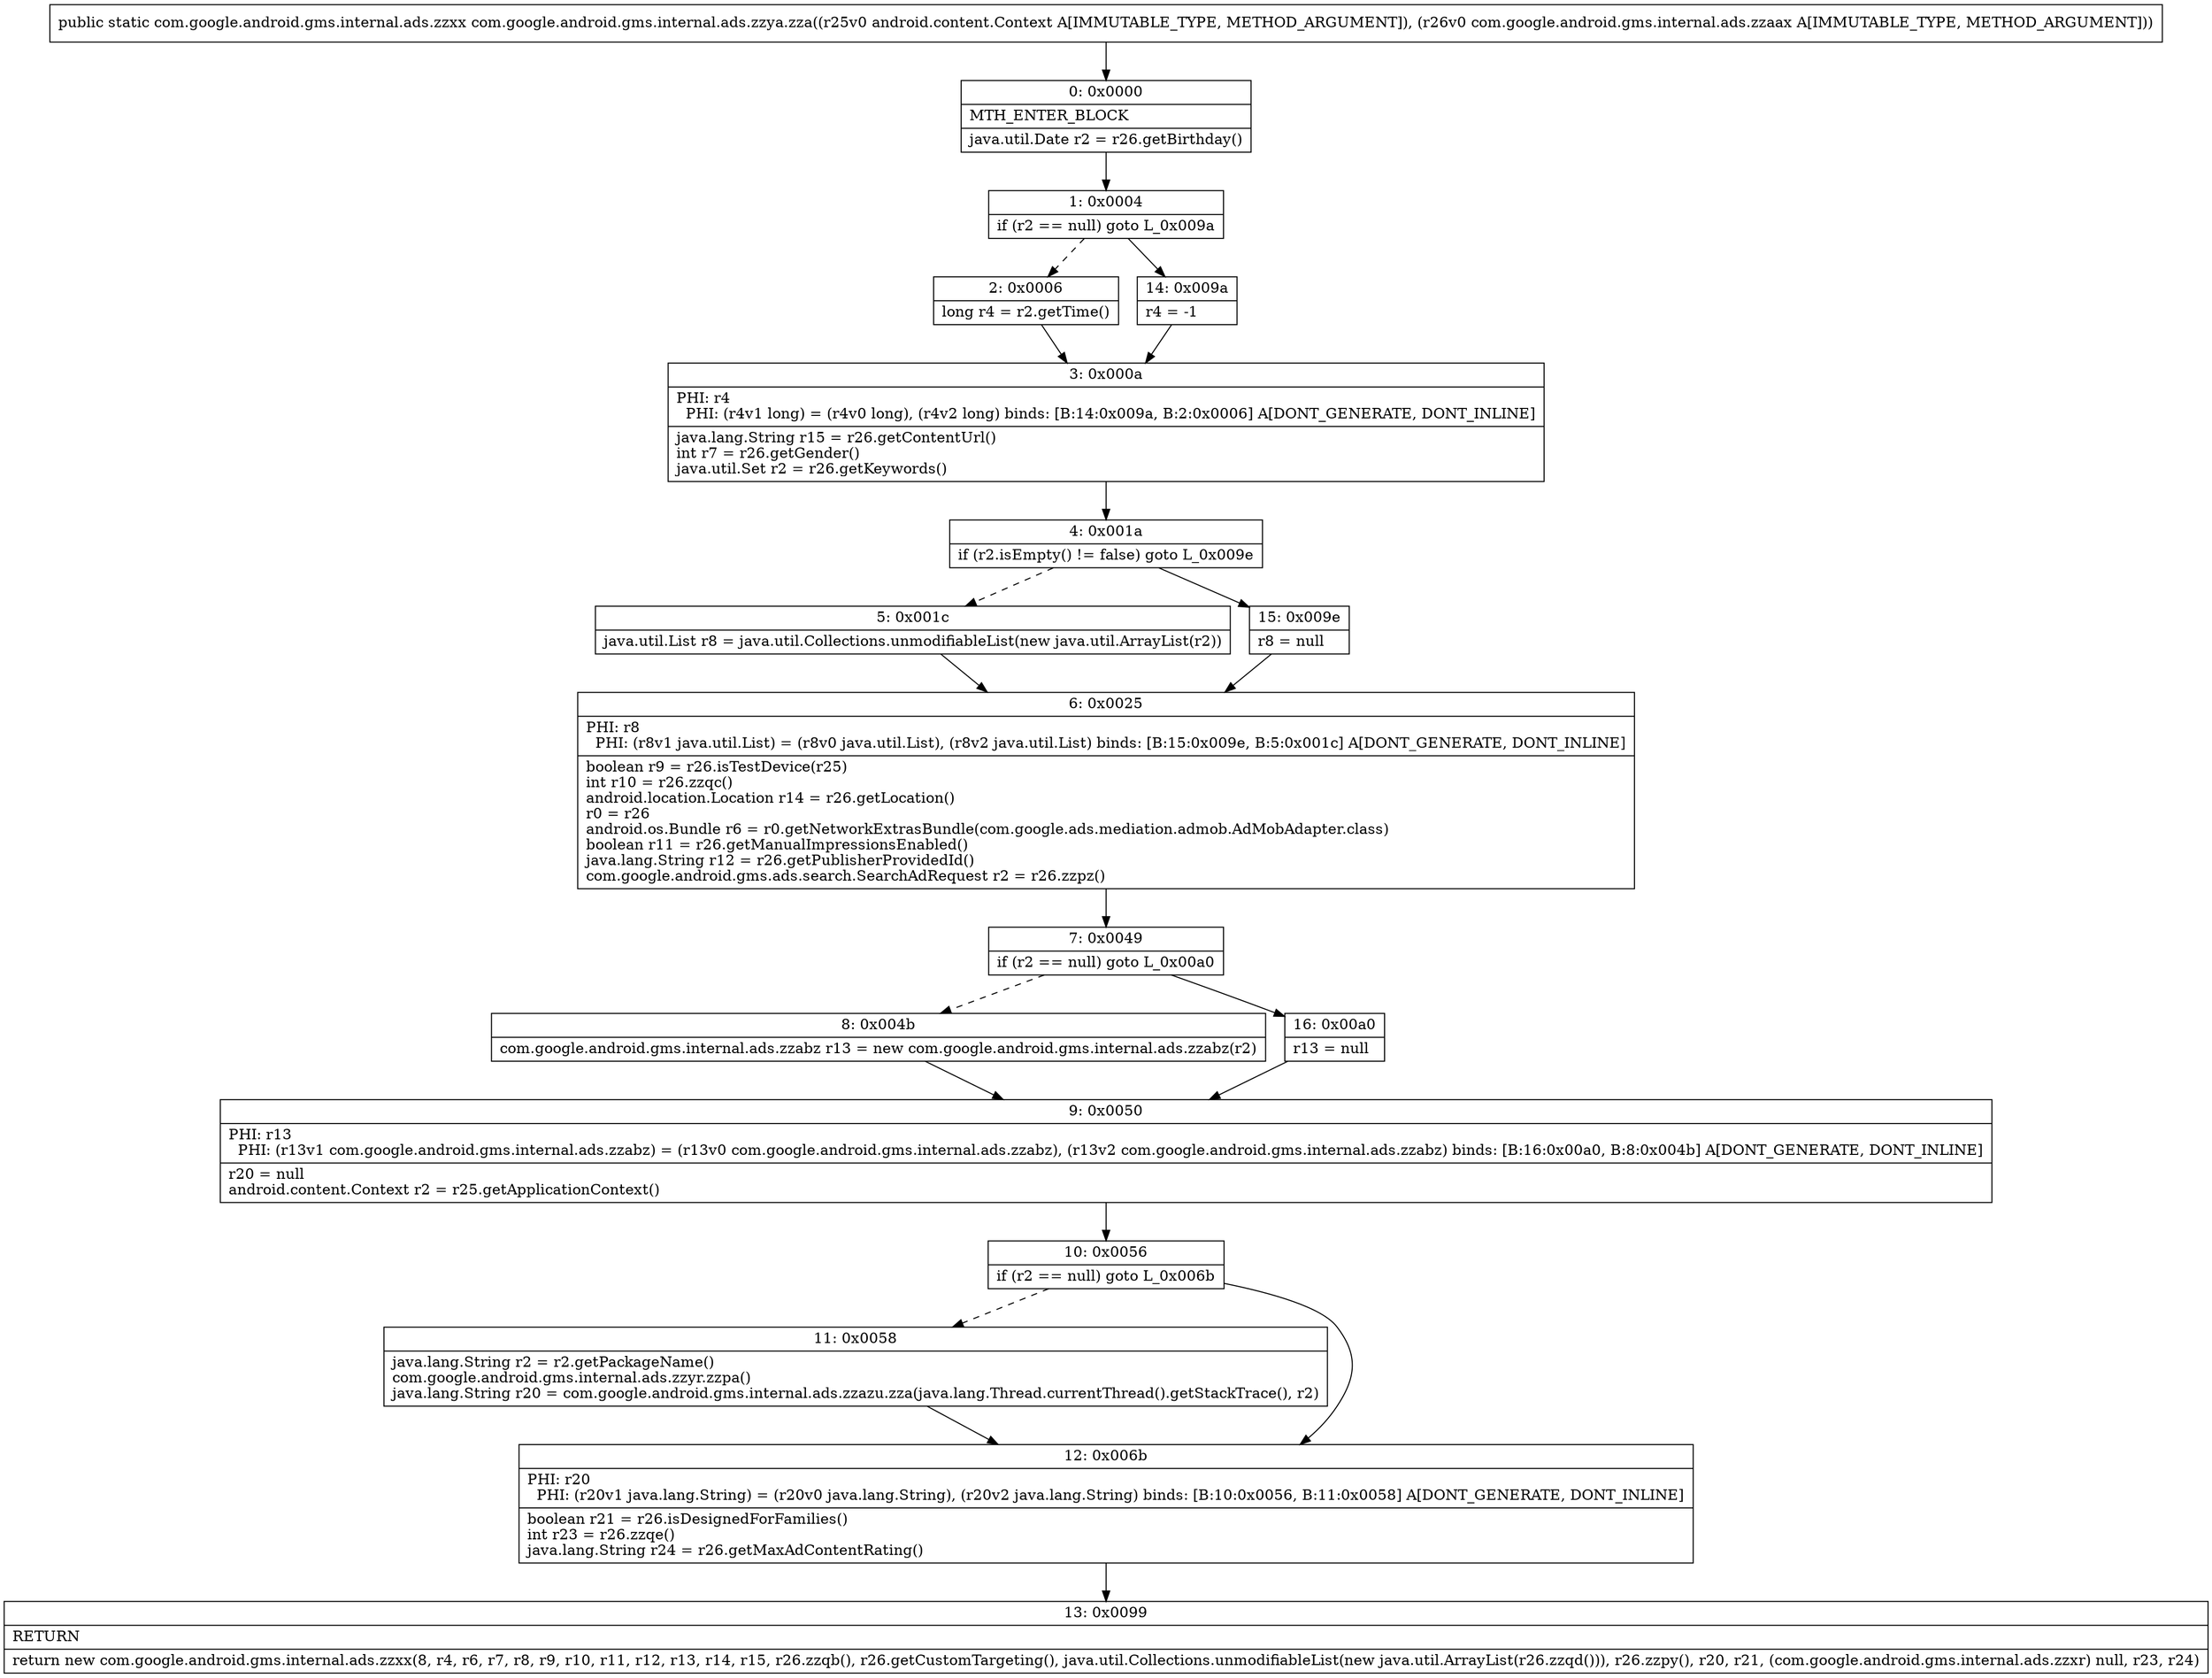 digraph "CFG forcom.google.android.gms.internal.ads.zzya.zza(Landroid\/content\/Context;Lcom\/google\/android\/gms\/internal\/ads\/zzaax;)Lcom\/google\/android\/gms\/internal\/ads\/zzxx;" {
Node_0 [shape=record,label="{0\:\ 0x0000|MTH_ENTER_BLOCK\l|java.util.Date r2 = r26.getBirthday()\l}"];
Node_1 [shape=record,label="{1\:\ 0x0004|if (r2 == null) goto L_0x009a\l}"];
Node_2 [shape=record,label="{2\:\ 0x0006|long r4 = r2.getTime()\l}"];
Node_3 [shape=record,label="{3\:\ 0x000a|PHI: r4 \l  PHI: (r4v1 long) = (r4v0 long), (r4v2 long) binds: [B:14:0x009a, B:2:0x0006] A[DONT_GENERATE, DONT_INLINE]\l|java.lang.String r15 = r26.getContentUrl()\lint r7 = r26.getGender()\ljava.util.Set r2 = r26.getKeywords()\l}"];
Node_4 [shape=record,label="{4\:\ 0x001a|if (r2.isEmpty() != false) goto L_0x009e\l}"];
Node_5 [shape=record,label="{5\:\ 0x001c|java.util.List r8 = java.util.Collections.unmodifiableList(new java.util.ArrayList(r2))\l}"];
Node_6 [shape=record,label="{6\:\ 0x0025|PHI: r8 \l  PHI: (r8v1 java.util.List) = (r8v0 java.util.List), (r8v2 java.util.List) binds: [B:15:0x009e, B:5:0x001c] A[DONT_GENERATE, DONT_INLINE]\l|boolean r9 = r26.isTestDevice(r25)\lint r10 = r26.zzqc()\landroid.location.Location r14 = r26.getLocation()\lr0 = r26\landroid.os.Bundle r6 = r0.getNetworkExtrasBundle(com.google.ads.mediation.admob.AdMobAdapter.class)\lboolean r11 = r26.getManualImpressionsEnabled()\ljava.lang.String r12 = r26.getPublisherProvidedId()\lcom.google.android.gms.ads.search.SearchAdRequest r2 = r26.zzpz()\l}"];
Node_7 [shape=record,label="{7\:\ 0x0049|if (r2 == null) goto L_0x00a0\l}"];
Node_8 [shape=record,label="{8\:\ 0x004b|com.google.android.gms.internal.ads.zzabz r13 = new com.google.android.gms.internal.ads.zzabz(r2)\l}"];
Node_9 [shape=record,label="{9\:\ 0x0050|PHI: r13 \l  PHI: (r13v1 com.google.android.gms.internal.ads.zzabz) = (r13v0 com.google.android.gms.internal.ads.zzabz), (r13v2 com.google.android.gms.internal.ads.zzabz) binds: [B:16:0x00a0, B:8:0x004b] A[DONT_GENERATE, DONT_INLINE]\l|r20 = null\landroid.content.Context r2 = r25.getApplicationContext()\l}"];
Node_10 [shape=record,label="{10\:\ 0x0056|if (r2 == null) goto L_0x006b\l}"];
Node_11 [shape=record,label="{11\:\ 0x0058|java.lang.String r2 = r2.getPackageName()\lcom.google.android.gms.internal.ads.zzyr.zzpa()\ljava.lang.String r20 = com.google.android.gms.internal.ads.zzazu.zza(java.lang.Thread.currentThread().getStackTrace(), r2)\l}"];
Node_12 [shape=record,label="{12\:\ 0x006b|PHI: r20 \l  PHI: (r20v1 java.lang.String) = (r20v0 java.lang.String), (r20v2 java.lang.String) binds: [B:10:0x0056, B:11:0x0058] A[DONT_GENERATE, DONT_INLINE]\l|boolean r21 = r26.isDesignedForFamilies()\lint r23 = r26.zzqe()\ljava.lang.String r24 = r26.getMaxAdContentRating()\l}"];
Node_13 [shape=record,label="{13\:\ 0x0099|RETURN\l|return new com.google.android.gms.internal.ads.zzxx(8, r4, r6, r7, r8, r9, r10, r11, r12, r13, r14, r15, r26.zzqb(), r26.getCustomTargeting(), java.util.Collections.unmodifiableList(new java.util.ArrayList(r26.zzqd())), r26.zzpy(), r20, r21, (com.google.android.gms.internal.ads.zzxr) null, r23, r24)\l}"];
Node_14 [shape=record,label="{14\:\ 0x009a|r4 = \-1\l}"];
Node_15 [shape=record,label="{15\:\ 0x009e|r8 = null\l}"];
Node_16 [shape=record,label="{16\:\ 0x00a0|r13 = null\l}"];
MethodNode[shape=record,label="{public static com.google.android.gms.internal.ads.zzxx com.google.android.gms.internal.ads.zzya.zza((r25v0 android.content.Context A[IMMUTABLE_TYPE, METHOD_ARGUMENT]), (r26v0 com.google.android.gms.internal.ads.zzaax A[IMMUTABLE_TYPE, METHOD_ARGUMENT])) }"];
MethodNode -> Node_0;
Node_0 -> Node_1;
Node_1 -> Node_2[style=dashed];
Node_1 -> Node_14;
Node_2 -> Node_3;
Node_3 -> Node_4;
Node_4 -> Node_5[style=dashed];
Node_4 -> Node_15;
Node_5 -> Node_6;
Node_6 -> Node_7;
Node_7 -> Node_8[style=dashed];
Node_7 -> Node_16;
Node_8 -> Node_9;
Node_9 -> Node_10;
Node_10 -> Node_11[style=dashed];
Node_10 -> Node_12;
Node_11 -> Node_12;
Node_12 -> Node_13;
Node_14 -> Node_3;
Node_15 -> Node_6;
Node_16 -> Node_9;
}


